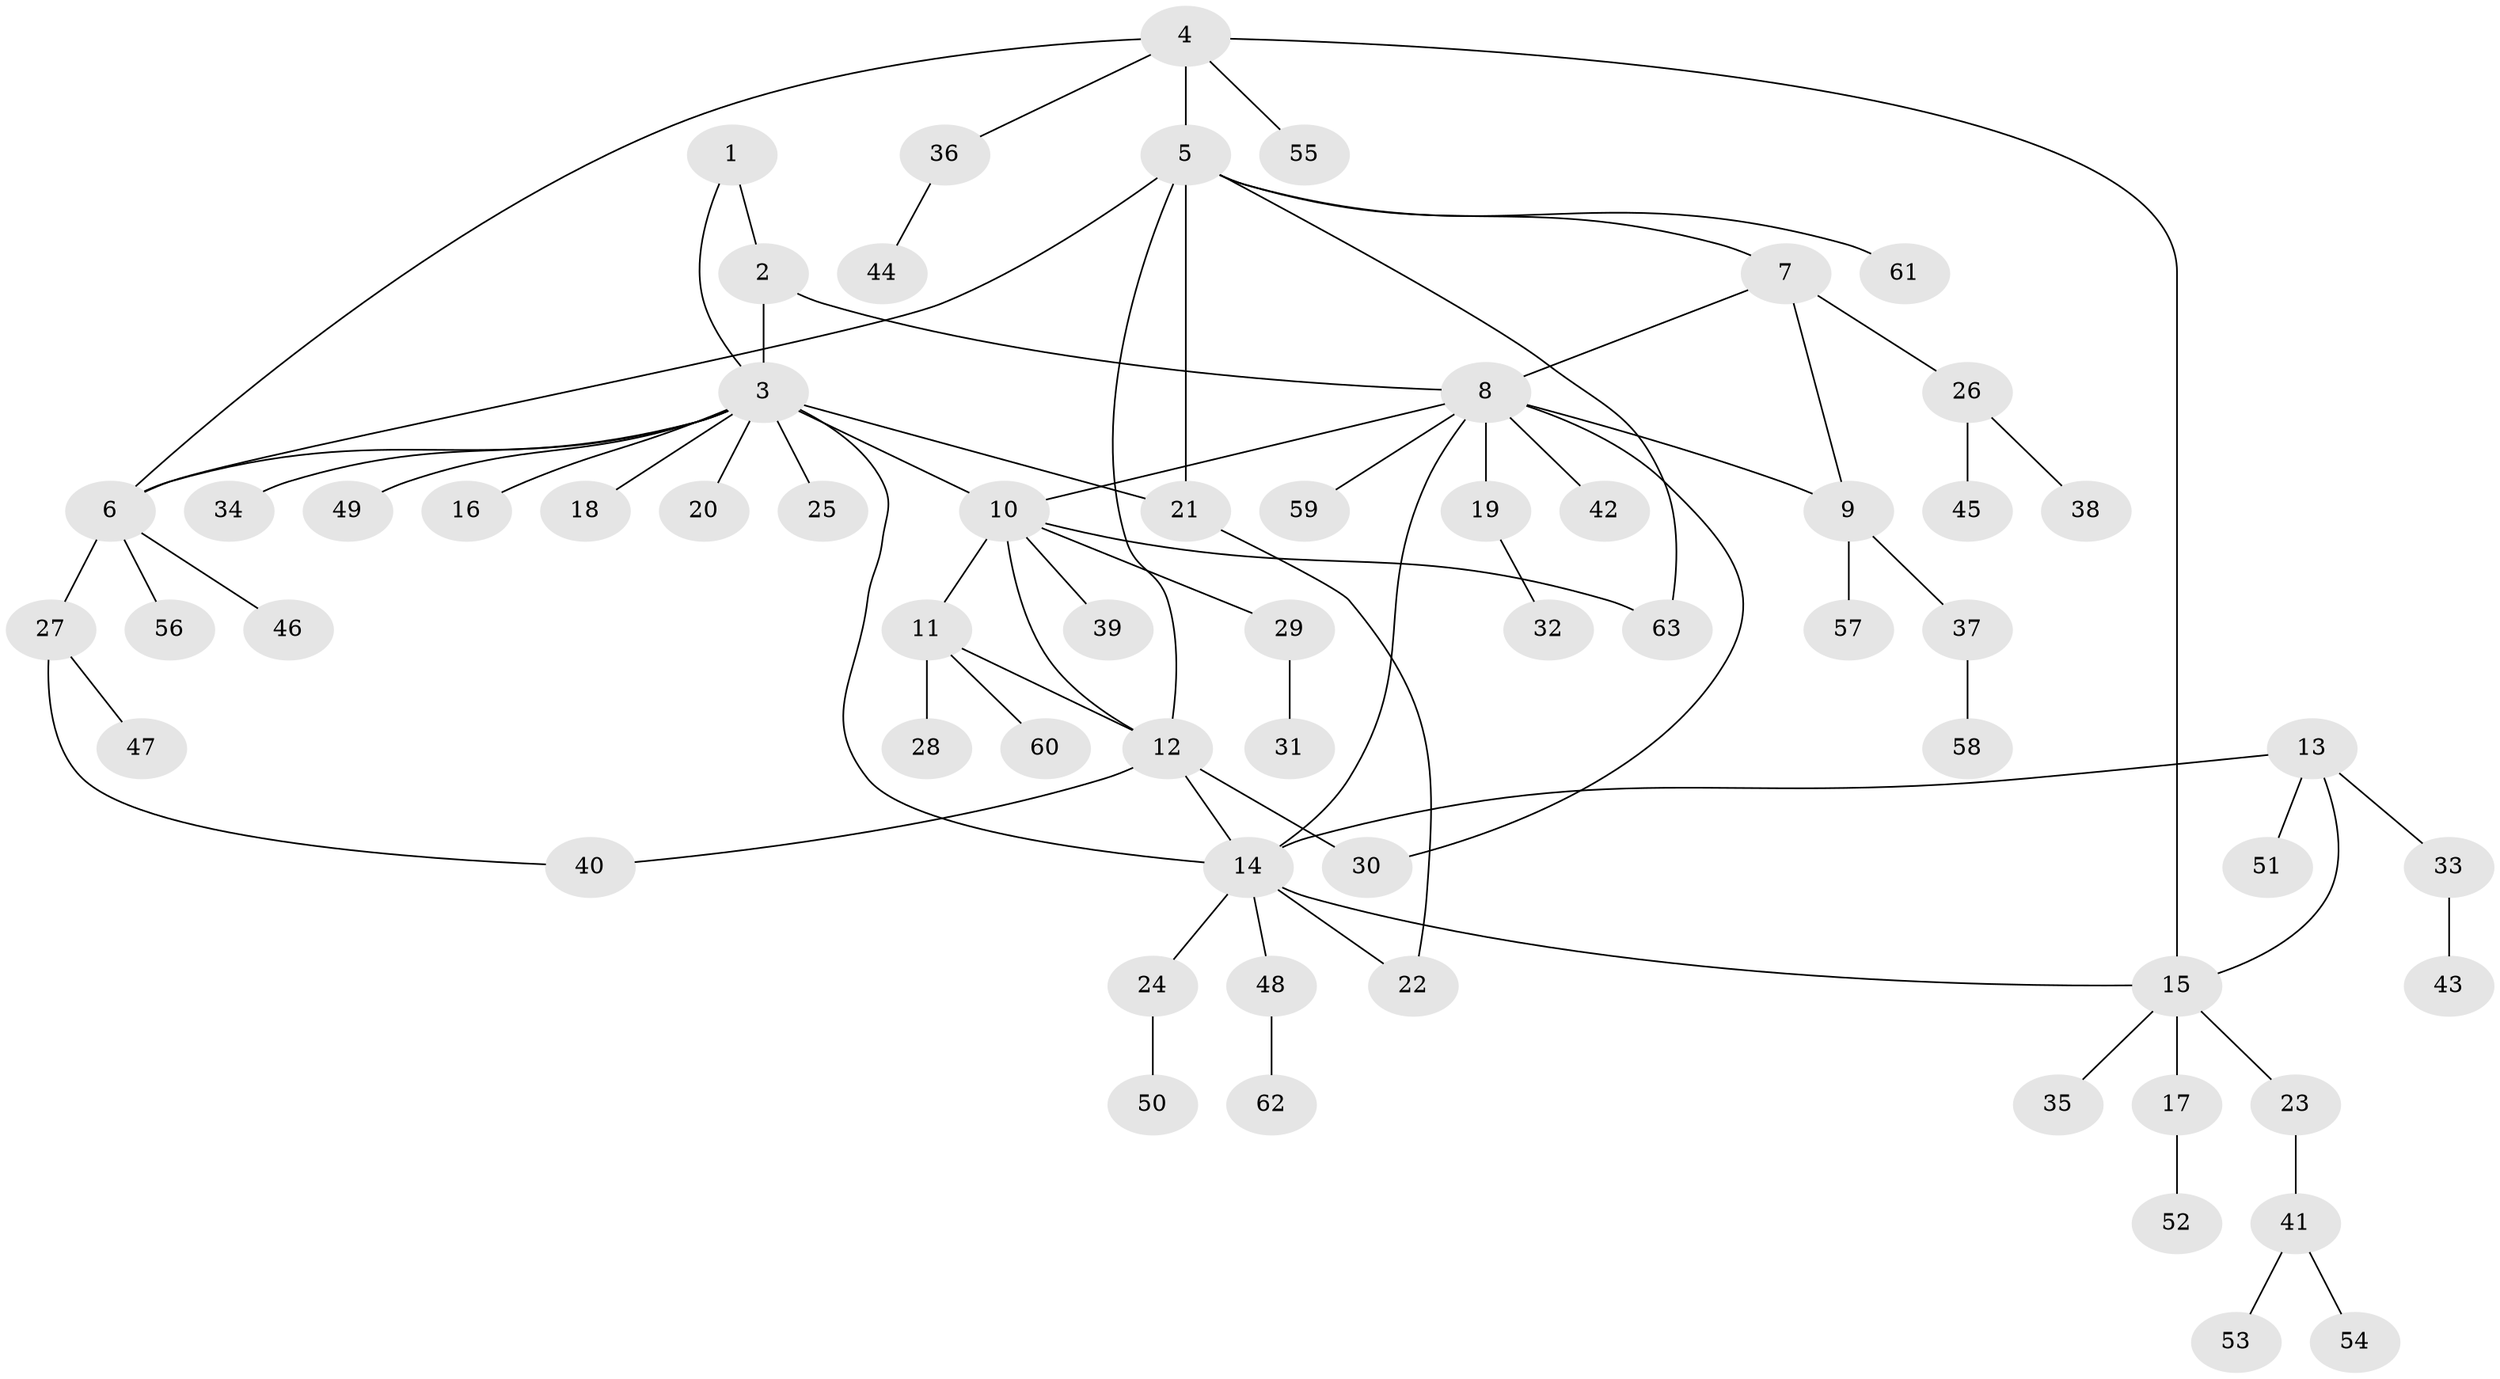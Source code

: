// Generated by graph-tools (version 1.1) at 2025/26/03/09/25 03:26:40]
// undirected, 63 vertices, 78 edges
graph export_dot {
graph [start="1"]
  node [color=gray90,style=filled];
  1;
  2;
  3;
  4;
  5;
  6;
  7;
  8;
  9;
  10;
  11;
  12;
  13;
  14;
  15;
  16;
  17;
  18;
  19;
  20;
  21;
  22;
  23;
  24;
  25;
  26;
  27;
  28;
  29;
  30;
  31;
  32;
  33;
  34;
  35;
  36;
  37;
  38;
  39;
  40;
  41;
  42;
  43;
  44;
  45;
  46;
  47;
  48;
  49;
  50;
  51;
  52;
  53;
  54;
  55;
  56;
  57;
  58;
  59;
  60;
  61;
  62;
  63;
  1 -- 2;
  1 -- 3;
  2 -- 3;
  2 -- 8;
  3 -- 6;
  3 -- 10;
  3 -- 14;
  3 -- 16;
  3 -- 18;
  3 -- 20;
  3 -- 21;
  3 -- 25;
  3 -- 34;
  3 -- 49;
  4 -- 5;
  4 -- 6;
  4 -- 15;
  4 -- 36;
  4 -- 55;
  5 -- 6;
  5 -- 7;
  5 -- 12;
  5 -- 21;
  5 -- 61;
  5 -- 63;
  6 -- 27;
  6 -- 46;
  6 -- 56;
  7 -- 8;
  7 -- 9;
  7 -- 26;
  8 -- 9;
  8 -- 10;
  8 -- 14;
  8 -- 19;
  8 -- 30;
  8 -- 42;
  8 -- 59;
  9 -- 37;
  9 -- 57;
  10 -- 11;
  10 -- 12;
  10 -- 29;
  10 -- 39;
  10 -- 63;
  11 -- 12;
  11 -- 28;
  11 -- 60;
  12 -- 14;
  12 -- 30;
  12 -- 40;
  13 -- 14;
  13 -- 15;
  13 -- 33;
  13 -- 51;
  14 -- 15;
  14 -- 22;
  14 -- 24;
  14 -- 48;
  15 -- 17;
  15 -- 23;
  15 -- 35;
  17 -- 52;
  19 -- 32;
  21 -- 22;
  23 -- 41;
  24 -- 50;
  26 -- 38;
  26 -- 45;
  27 -- 40;
  27 -- 47;
  29 -- 31;
  33 -- 43;
  36 -- 44;
  37 -- 58;
  41 -- 53;
  41 -- 54;
  48 -- 62;
}
